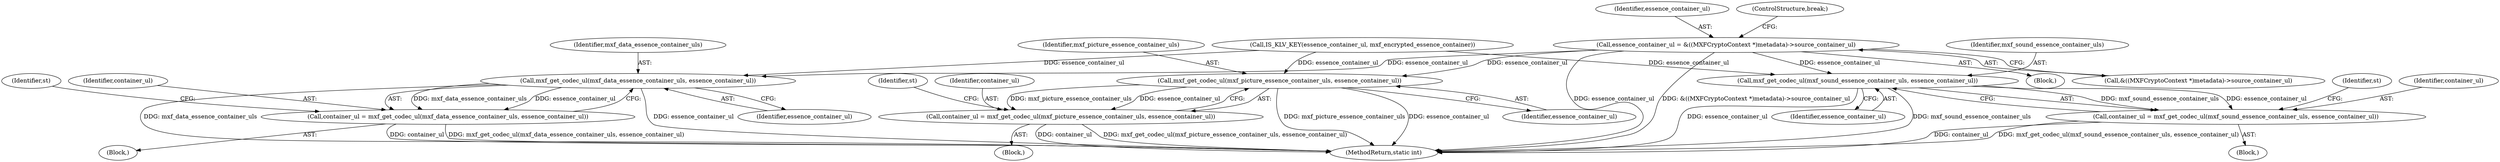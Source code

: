 digraph "0_FFmpeg_bab0716c7f4793ec42e05a5aa7e80d82a0dd4e75@pointer" {
"1001025" [label="(Call,essence_container_ul = &((MXFCryptoContext *)metadata)->source_container_ul)"];
"1001205" [label="(Call,mxf_get_codec_ul(mxf_picture_essence_container_uls, essence_container_ul))"];
"1001203" [label="(Call,container_ul = mxf_get_codec_ul(mxf_picture_essence_container_uls, essence_container_ul))"];
"1001590" [label="(Call,mxf_get_codec_ul(mxf_sound_essence_container_uls, essence_container_ul))"];
"1001588" [label="(Call,container_ul = mxf_get_codec_ul(mxf_sound_essence_container_uls, essence_container_ul))"];
"1001845" [label="(Call,mxf_get_codec_ul(mxf_data_essence_container_uls, essence_container_ul))"];
"1001843" [label="(Call,container_ul = mxf_get_codec_ul(mxf_data_essence_container_uls, essence_container_ul))"];
"1001205" [label="(Call,mxf_get_codec_ul(mxf_picture_essence_container_uls, essence_container_ul))"];
"1001207" [label="(Identifier,essence_container_ul)"];
"1001206" [label="(Identifier,mxf_picture_essence_container_uls)"];
"1001026" [label="(Identifier,essence_container_ul)"];
"1001598" [label="(Identifier,st)"];
"1001212" [label="(Identifier,st)"];
"1001843" [label="(Call,container_ul = mxf_get_codec_ul(mxf_data_essence_container_uls, essence_container_ul))"];
"1001024" [label="(Block,)"];
"1001591" [label="(Identifier,mxf_sound_essence_container_uls)"];
"1001025" [label="(Call,essence_container_ul = &((MXFCryptoContext *)metadata)->source_container_ul)"];
"1001592" [label="(Identifier,essence_container_ul)"];
"1001590" [label="(Call,mxf_get_codec_ul(mxf_sound_essence_container_uls, essence_container_ul))"];
"1001033" [label="(ControlStructure,break;)"];
"1001588" [label="(Call,container_ul = mxf_get_codec_ul(mxf_sound_essence_container_uls, essence_container_ul))"];
"1001991" [label="(MethodReturn,static int)"];
"1000988" [label="(Call,IS_KLV_KEY(essence_container_ul, mxf_encrypted_essence_container))"];
"1001027" [label="(Call,&((MXFCryptoContext *)metadata)->source_container_ul)"];
"1001852" [label="(Identifier,st)"];
"1001587" [label="(Block,)"];
"1001846" [label="(Identifier,mxf_data_essence_container_uls)"];
"1001589" [label="(Identifier,container_ul)"];
"1001845" [label="(Call,mxf_get_codec_ul(mxf_data_essence_container_uls, essence_container_ul))"];
"1001844" [label="(Identifier,container_ul)"];
"1001847" [label="(Identifier,essence_container_ul)"];
"1001203" [label="(Call,container_ul = mxf_get_codec_ul(mxf_picture_essence_container_uls, essence_container_ul))"];
"1001204" [label="(Identifier,container_ul)"];
"1001196" [label="(Block,)"];
"1001841" [label="(Block,)"];
"1001025" -> "1001024"  [label="AST: "];
"1001025" -> "1001027"  [label="CFG: "];
"1001026" -> "1001025"  [label="AST: "];
"1001027" -> "1001025"  [label="AST: "];
"1001033" -> "1001025"  [label="CFG: "];
"1001025" -> "1001991"  [label="DDG: essence_container_ul"];
"1001025" -> "1001991"  [label="DDG: &((MXFCryptoContext *)metadata)->source_container_ul"];
"1001025" -> "1001205"  [label="DDG: essence_container_ul"];
"1001025" -> "1001590"  [label="DDG: essence_container_ul"];
"1001025" -> "1001845"  [label="DDG: essence_container_ul"];
"1001205" -> "1001203"  [label="AST: "];
"1001205" -> "1001207"  [label="CFG: "];
"1001206" -> "1001205"  [label="AST: "];
"1001207" -> "1001205"  [label="AST: "];
"1001203" -> "1001205"  [label="CFG: "];
"1001205" -> "1001991"  [label="DDG: mxf_picture_essence_container_uls"];
"1001205" -> "1001991"  [label="DDG: essence_container_ul"];
"1001205" -> "1001203"  [label="DDG: mxf_picture_essence_container_uls"];
"1001205" -> "1001203"  [label="DDG: essence_container_ul"];
"1000988" -> "1001205"  [label="DDG: essence_container_ul"];
"1001203" -> "1001196"  [label="AST: "];
"1001204" -> "1001203"  [label="AST: "];
"1001212" -> "1001203"  [label="CFG: "];
"1001203" -> "1001991"  [label="DDG: mxf_get_codec_ul(mxf_picture_essence_container_uls, essence_container_ul)"];
"1001203" -> "1001991"  [label="DDG: container_ul"];
"1001590" -> "1001588"  [label="AST: "];
"1001590" -> "1001592"  [label="CFG: "];
"1001591" -> "1001590"  [label="AST: "];
"1001592" -> "1001590"  [label="AST: "];
"1001588" -> "1001590"  [label="CFG: "];
"1001590" -> "1001991"  [label="DDG: mxf_sound_essence_container_uls"];
"1001590" -> "1001991"  [label="DDG: essence_container_ul"];
"1001590" -> "1001588"  [label="DDG: mxf_sound_essence_container_uls"];
"1001590" -> "1001588"  [label="DDG: essence_container_ul"];
"1000988" -> "1001590"  [label="DDG: essence_container_ul"];
"1001588" -> "1001587"  [label="AST: "];
"1001589" -> "1001588"  [label="AST: "];
"1001598" -> "1001588"  [label="CFG: "];
"1001588" -> "1001991"  [label="DDG: container_ul"];
"1001588" -> "1001991"  [label="DDG: mxf_get_codec_ul(mxf_sound_essence_container_uls, essence_container_ul)"];
"1001845" -> "1001843"  [label="AST: "];
"1001845" -> "1001847"  [label="CFG: "];
"1001846" -> "1001845"  [label="AST: "];
"1001847" -> "1001845"  [label="AST: "];
"1001843" -> "1001845"  [label="CFG: "];
"1001845" -> "1001991"  [label="DDG: mxf_data_essence_container_uls"];
"1001845" -> "1001991"  [label="DDG: essence_container_ul"];
"1001845" -> "1001843"  [label="DDG: mxf_data_essence_container_uls"];
"1001845" -> "1001843"  [label="DDG: essence_container_ul"];
"1000988" -> "1001845"  [label="DDG: essence_container_ul"];
"1001843" -> "1001841"  [label="AST: "];
"1001844" -> "1001843"  [label="AST: "];
"1001852" -> "1001843"  [label="CFG: "];
"1001843" -> "1001991"  [label="DDG: mxf_get_codec_ul(mxf_data_essence_container_uls, essence_container_ul)"];
"1001843" -> "1001991"  [label="DDG: container_ul"];
}
